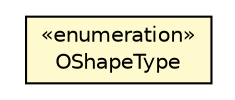 #!/usr/local/bin/dot
#
# Class diagram 
# Generated by UMLGraph version R5_6-24-gf6e263 (http://www.umlgraph.org/)
#

digraph G {
	edge [fontname="Helvetica",fontsize=10,labelfontname="Helvetica",labelfontsize=10];
	node [fontname="Helvetica",fontsize=10,shape=plaintext];
	nodesep=0.25;
	ranksep=0.5;
	// com.orientechnologies.spatial.shape.OShapeType
	c7071321 [label=<<table title="com.orientechnologies.spatial.shape.OShapeType" border="0" cellborder="1" cellspacing="0" cellpadding="2" port="p" bgcolor="lemonChiffon" href="./OShapeType.html">
		<tr><td><table border="0" cellspacing="0" cellpadding="1">
<tr><td align="center" balign="center"> &#171;enumeration&#187; </td></tr>
<tr><td align="center" balign="center"> OShapeType </td></tr>
		</table></td></tr>
		</table>>, URL="./OShapeType.html", fontname="Helvetica", fontcolor="black", fontsize=10.0];
}

